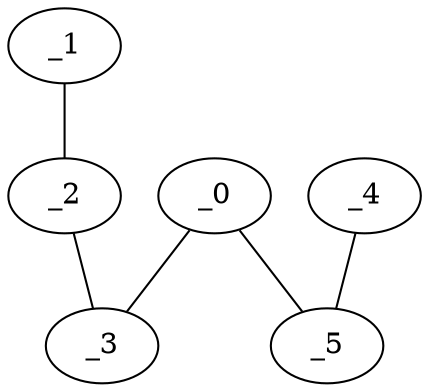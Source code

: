 graph EP1_0033 {
	_0	 [x="2.4755",
		y="2.99455"];
	_3	 [x="0.364145",
		y="3.04049"];
	_0 -- _3;
	_5	 [x="1.2711",
		y="1.35276"];
	_0 -- _5;
	_1	 [x="1.99329",
		y="1.09815"];
	_2	 [x="0.958368",
		y="0.482447"];
	_1 -- _2;
	_2 -- _3;
	_4	 [x="0.81918",
		y="1.99827"];
	_4 -- _5;
}
